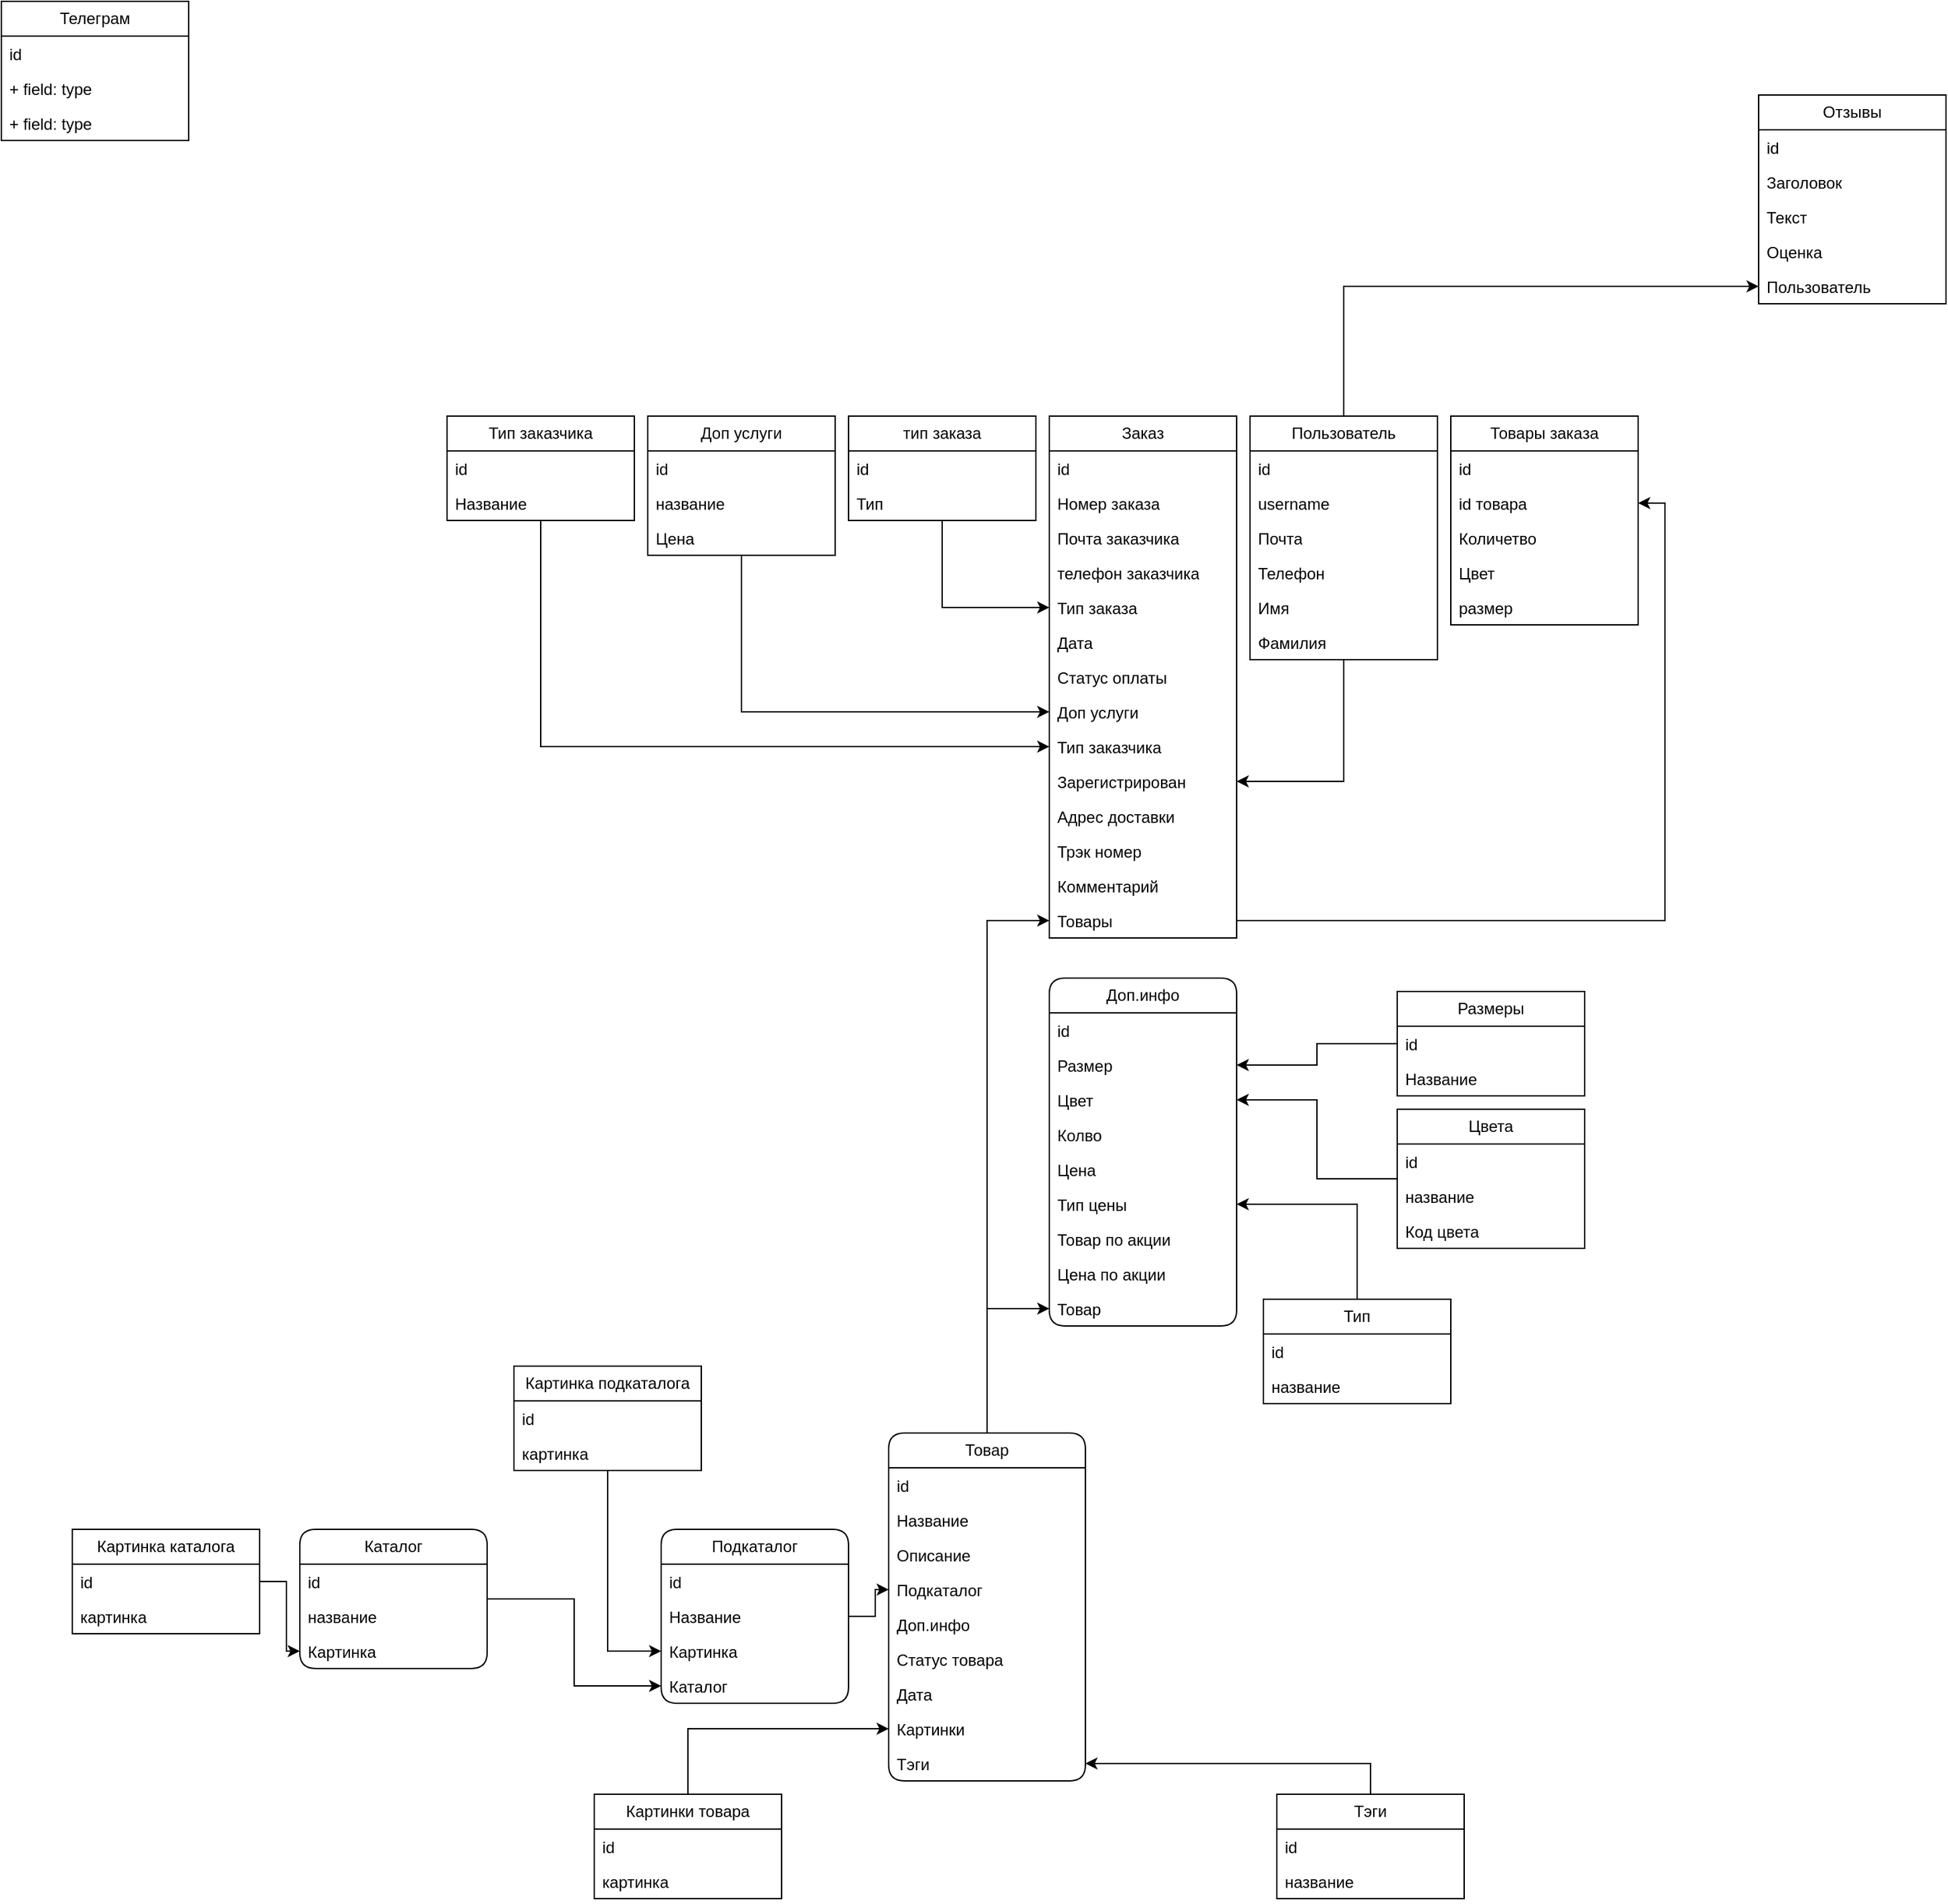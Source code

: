 <mxfile version="23.0.2" type="github">
  <diagram name="Page-1" id="efa7a0a1-bf9b-a30e-e6df-94a7791c09e9">
    <mxGraphModel dx="2011" dy="1826" grid="1" gridSize="10" guides="1" tooltips="1" connect="1" arrows="1" fold="1" page="1" pageScale="1" pageWidth="826" pageHeight="1169" background="none" math="0" shadow="0">
      <root>
        <mxCell id="0" />
        <mxCell id="1" parent="0" />
        <mxCell id="15arve6k-1IuI3tR8tkA-283" style="edgeStyle=orthogonalEdgeStyle;rounded=0;orthogonalLoop=1;jettySize=auto;html=1;entryX=0;entryY=0.5;entryDx=0;entryDy=0;" edge="1" parent="1" source="15arve6k-1IuI3tR8tkA-114" target="15arve6k-1IuI3tR8tkA-282">
          <mxGeometry relative="1" as="geometry" />
        </mxCell>
        <mxCell id="15arve6k-1IuI3tR8tkA-284" style="edgeStyle=orthogonalEdgeStyle;rounded=0;orthogonalLoop=1;jettySize=auto;html=1;entryX=0;entryY=0.5;entryDx=0;entryDy=0;" edge="1" parent="1" source="15arve6k-1IuI3tR8tkA-114" target="15arve6k-1IuI3tR8tkA-217">
          <mxGeometry relative="1" as="geometry" />
        </mxCell>
        <mxCell id="15arve6k-1IuI3tR8tkA-114" value="Товар" style="swimlane;fontStyle=0;childLayout=stackLayout;horizontal=1;startSize=26;fillColor=none;horizontalStack=0;resizeParent=1;resizeParentMax=0;resizeLast=0;collapsible=1;marginBottom=0;whiteSpace=wrap;html=1;rounded=1;" vertex="1" parent="1">
          <mxGeometry x="250" width="147" height="260" as="geometry">
            <mxRectangle x="343" y="20" width="70" height="30" as="alternateBounds" />
          </mxGeometry>
        </mxCell>
        <mxCell id="15arve6k-1IuI3tR8tkA-115" value="id&lt;br&gt;" style="text;strokeColor=none;fillColor=none;align=left;verticalAlign=top;spacingLeft=4;spacingRight=4;overflow=hidden;rotatable=0;points=[[0,0.5],[1,0.5]];portConstraint=eastwest;whiteSpace=wrap;html=1;" vertex="1" parent="15arve6k-1IuI3tR8tkA-114">
          <mxGeometry y="26" width="147" height="26" as="geometry" />
        </mxCell>
        <mxCell id="15arve6k-1IuI3tR8tkA-116" value="Название&lt;br&gt;" style="text;strokeColor=none;fillColor=none;align=left;verticalAlign=top;spacingLeft=4;spacingRight=4;overflow=hidden;rotatable=0;points=[[0,0.5],[1,0.5]];portConstraint=eastwest;whiteSpace=wrap;html=1;" vertex="1" parent="15arve6k-1IuI3tR8tkA-114">
          <mxGeometry y="52" width="147" height="26" as="geometry" />
        </mxCell>
        <mxCell id="15arve6k-1IuI3tR8tkA-117" value="Описание" style="text;strokeColor=none;fillColor=none;align=left;verticalAlign=top;spacingLeft=4;spacingRight=4;overflow=hidden;rotatable=0;points=[[0,0.5],[1,0.5]];portConstraint=eastwest;whiteSpace=wrap;html=1;" vertex="1" parent="15arve6k-1IuI3tR8tkA-114">
          <mxGeometry y="78" width="147" height="26" as="geometry" />
        </mxCell>
        <mxCell id="15arve6k-1IuI3tR8tkA-123" value="Подкаталог" style="text;strokeColor=none;fillColor=none;align=left;verticalAlign=top;spacingLeft=4;spacingRight=4;overflow=hidden;rotatable=0;points=[[0,0.5],[1,0.5]];portConstraint=eastwest;whiteSpace=wrap;html=1;" vertex="1" parent="15arve6k-1IuI3tR8tkA-114">
          <mxGeometry y="104" width="147" height="26" as="geometry" />
        </mxCell>
        <mxCell id="15arve6k-1IuI3tR8tkA-124" value="Доп.инфо" style="text;strokeColor=none;fillColor=none;align=left;verticalAlign=top;spacingLeft=4;spacingRight=4;overflow=hidden;rotatable=0;points=[[0,0.5],[1,0.5]];portConstraint=eastwest;whiteSpace=wrap;html=1;" vertex="1" parent="15arve6k-1IuI3tR8tkA-114">
          <mxGeometry y="130" width="147" height="26" as="geometry" />
        </mxCell>
        <mxCell id="15arve6k-1IuI3tR8tkA-146" value="Статус товара" style="text;strokeColor=none;fillColor=none;align=left;verticalAlign=top;spacingLeft=4;spacingRight=4;overflow=hidden;rotatable=0;points=[[0,0.5],[1,0.5]];portConstraint=eastwest;whiteSpace=wrap;html=1;" vertex="1" parent="15arve6k-1IuI3tR8tkA-114">
          <mxGeometry y="156" width="147" height="26" as="geometry" />
        </mxCell>
        <mxCell id="15arve6k-1IuI3tR8tkA-198" value="Дата" style="text;strokeColor=none;fillColor=none;align=left;verticalAlign=top;spacingLeft=4;spacingRight=4;overflow=hidden;rotatable=0;points=[[0,0.5],[1,0.5]];portConstraint=eastwest;whiteSpace=wrap;html=1;" vertex="1" parent="15arve6k-1IuI3tR8tkA-114">
          <mxGeometry y="182" width="147" height="26" as="geometry" />
        </mxCell>
        <mxCell id="15arve6k-1IuI3tR8tkA-234" value="Картинки" style="text;strokeColor=none;fillColor=none;align=left;verticalAlign=top;spacingLeft=4;spacingRight=4;overflow=hidden;rotatable=0;points=[[0,0.5],[1,0.5]];portConstraint=eastwest;whiteSpace=wrap;html=1;" vertex="1" parent="15arve6k-1IuI3tR8tkA-114">
          <mxGeometry y="208" width="147" height="26" as="geometry" />
        </mxCell>
        <mxCell id="15arve6k-1IuI3tR8tkA-269" value="Тэги" style="text;strokeColor=none;fillColor=none;align=left;verticalAlign=top;spacingLeft=4;spacingRight=4;overflow=hidden;rotatable=0;points=[[0,0.5],[1,0.5]];portConstraint=eastwest;whiteSpace=wrap;html=1;" vertex="1" parent="15arve6k-1IuI3tR8tkA-114">
          <mxGeometry y="234" width="147" height="26" as="geometry" />
        </mxCell>
        <mxCell id="15arve6k-1IuI3tR8tkA-136" style="edgeStyle=orthogonalEdgeStyle;rounded=0;orthogonalLoop=1;jettySize=auto;html=1;entryX=0;entryY=0.5;entryDx=0;entryDy=0;" edge="1" parent="1" source="15arve6k-1IuI3tR8tkA-125" target="15arve6k-1IuI3tR8tkA-123">
          <mxGeometry relative="1" as="geometry" />
        </mxCell>
        <mxCell id="15arve6k-1IuI3tR8tkA-125" value="Подкаталог" style="swimlane;fontStyle=0;childLayout=stackLayout;horizontal=1;startSize=26;fillColor=none;horizontalStack=0;resizeParent=1;resizeParentMax=0;resizeLast=0;collapsible=1;marginBottom=0;whiteSpace=wrap;html=1;rounded=1;" vertex="1" parent="1">
          <mxGeometry x="80" y="72" width="140" height="130" as="geometry" />
        </mxCell>
        <mxCell id="15arve6k-1IuI3tR8tkA-126" value="id" style="text;strokeColor=none;fillColor=none;align=left;verticalAlign=top;spacingLeft=4;spacingRight=4;overflow=hidden;rotatable=0;points=[[0,0.5],[1,0.5]];portConstraint=eastwest;whiteSpace=wrap;html=1;" vertex="1" parent="15arve6k-1IuI3tR8tkA-125">
          <mxGeometry y="26" width="140" height="26" as="geometry" />
        </mxCell>
        <mxCell id="15arve6k-1IuI3tR8tkA-127" value="Название" style="text;strokeColor=none;fillColor=none;align=left;verticalAlign=top;spacingLeft=4;spacingRight=4;overflow=hidden;rotatable=0;points=[[0,0.5],[1,0.5]];portConstraint=eastwest;whiteSpace=wrap;html=1;" vertex="1" parent="15arve6k-1IuI3tR8tkA-125">
          <mxGeometry y="52" width="140" height="26" as="geometry" />
        </mxCell>
        <mxCell id="15arve6k-1IuI3tR8tkA-133" value="Картинка" style="text;strokeColor=none;fillColor=none;align=left;verticalAlign=top;spacingLeft=4;spacingRight=4;overflow=hidden;rotatable=0;points=[[0,0.5],[1,0.5]];portConstraint=eastwest;whiteSpace=wrap;html=1;" vertex="1" parent="15arve6k-1IuI3tR8tkA-125">
          <mxGeometry y="78" width="140" height="26" as="geometry" />
        </mxCell>
        <mxCell id="15arve6k-1IuI3tR8tkA-134" value="Каталог" style="text;strokeColor=none;fillColor=none;align=left;verticalAlign=top;spacingLeft=4;spacingRight=4;overflow=hidden;rotatable=0;points=[[0,0.5],[1,0.5]];portConstraint=eastwest;whiteSpace=wrap;html=1;" vertex="1" parent="15arve6k-1IuI3tR8tkA-125">
          <mxGeometry y="104" width="140" height="26" as="geometry" />
        </mxCell>
        <mxCell id="15arve6k-1IuI3tR8tkA-135" style="edgeStyle=orthogonalEdgeStyle;rounded=0;orthogonalLoop=1;jettySize=auto;html=1;entryX=0;entryY=0.5;entryDx=0;entryDy=0;" edge="1" parent="1" source="15arve6k-1IuI3tR8tkA-129" target="15arve6k-1IuI3tR8tkA-134">
          <mxGeometry relative="1" as="geometry" />
        </mxCell>
        <mxCell id="15arve6k-1IuI3tR8tkA-129" value="Каталог" style="swimlane;fontStyle=0;childLayout=stackLayout;horizontal=1;startSize=26;fillColor=none;horizontalStack=0;resizeParent=1;resizeParentMax=0;resizeLast=0;collapsible=1;marginBottom=0;whiteSpace=wrap;html=1;rounded=1;" vertex="1" parent="1">
          <mxGeometry x="-190" y="72" width="140" height="104" as="geometry" />
        </mxCell>
        <mxCell id="15arve6k-1IuI3tR8tkA-130" value="id" style="text;strokeColor=none;fillColor=none;align=left;verticalAlign=top;spacingLeft=4;spacingRight=4;overflow=hidden;rotatable=0;points=[[0,0.5],[1,0.5]];portConstraint=eastwest;whiteSpace=wrap;html=1;" vertex="1" parent="15arve6k-1IuI3tR8tkA-129">
          <mxGeometry y="26" width="140" height="26" as="geometry" />
        </mxCell>
        <mxCell id="15arve6k-1IuI3tR8tkA-131" value="название" style="text;strokeColor=none;fillColor=none;align=left;verticalAlign=top;spacingLeft=4;spacingRight=4;overflow=hidden;rotatable=0;points=[[0,0.5],[1,0.5]];portConstraint=eastwest;whiteSpace=wrap;html=1;" vertex="1" parent="15arve6k-1IuI3tR8tkA-129">
          <mxGeometry y="52" width="140" height="26" as="geometry" />
        </mxCell>
        <mxCell id="15arve6k-1IuI3tR8tkA-132" value="Картинка" style="text;strokeColor=none;fillColor=none;align=left;verticalAlign=top;spacingLeft=4;spacingRight=4;overflow=hidden;rotatable=0;points=[[0,0.5],[1,0.5]];portConstraint=eastwest;whiteSpace=wrap;html=1;" vertex="1" parent="15arve6k-1IuI3tR8tkA-129">
          <mxGeometry y="78" width="140" height="26" as="geometry" />
        </mxCell>
        <mxCell id="15arve6k-1IuI3tR8tkA-137" value="Доп.инфо" style="swimlane;fontStyle=0;childLayout=stackLayout;horizontal=1;startSize=26;fillColor=none;horizontalStack=0;resizeParent=1;resizeParentMax=0;resizeLast=0;collapsible=1;marginBottom=0;whiteSpace=wrap;html=1;rounded=1;" vertex="1" parent="1">
          <mxGeometry x="370" y="-340" width="140" height="260" as="geometry" />
        </mxCell>
        <mxCell id="15arve6k-1IuI3tR8tkA-149" value="id" style="text;strokeColor=none;fillColor=none;align=left;verticalAlign=top;spacingLeft=4;spacingRight=4;overflow=hidden;rotatable=0;points=[[0,0.5],[1,0.5]];portConstraint=eastwest;whiteSpace=wrap;html=1;" vertex="1" parent="15arve6k-1IuI3tR8tkA-137">
          <mxGeometry y="26" width="140" height="26" as="geometry" />
        </mxCell>
        <mxCell id="15arve6k-1IuI3tR8tkA-138" value="Размер" style="text;strokeColor=none;fillColor=none;align=left;verticalAlign=top;spacingLeft=4;spacingRight=4;overflow=hidden;rotatable=0;points=[[0,0.5],[1,0.5]];portConstraint=eastwest;whiteSpace=wrap;html=1;" vertex="1" parent="15arve6k-1IuI3tR8tkA-137">
          <mxGeometry y="52" width="140" height="26" as="geometry" />
        </mxCell>
        <mxCell id="15arve6k-1IuI3tR8tkA-139" value="Цвет" style="text;strokeColor=none;fillColor=none;align=left;verticalAlign=top;spacingLeft=4;spacingRight=4;overflow=hidden;rotatable=0;points=[[0,0.5],[1,0.5]];portConstraint=eastwest;whiteSpace=wrap;html=1;" vertex="1" parent="15arve6k-1IuI3tR8tkA-137">
          <mxGeometry y="78" width="140" height="26" as="geometry" />
        </mxCell>
        <mxCell id="15arve6k-1IuI3tR8tkA-140" value="Колво" style="text;strokeColor=none;fillColor=none;align=left;verticalAlign=top;spacingLeft=4;spacingRight=4;overflow=hidden;rotatable=0;points=[[0,0.5],[1,0.5]];portConstraint=eastwest;whiteSpace=wrap;html=1;" vertex="1" parent="15arve6k-1IuI3tR8tkA-137">
          <mxGeometry y="104" width="140" height="26" as="geometry" />
        </mxCell>
        <mxCell id="15arve6k-1IuI3tR8tkA-141" value="Цена" style="text;strokeColor=none;fillColor=none;align=left;verticalAlign=top;spacingLeft=4;spacingRight=4;overflow=hidden;rotatable=0;points=[[0,0.5],[1,0.5]];portConstraint=eastwest;whiteSpace=wrap;html=1;" vertex="1" parent="15arve6k-1IuI3tR8tkA-137">
          <mxGeometry y="130" width="140" height="26" as="geometry" />
        </mxCell>
        <mxCell id="15arve6k-1IuI3tR8tkA-169" value="Тип цены" style="text;strokeColor=none;fillColor=none;align=left;verticalAlign=top;spacingLeft=4;spacingRight=4;overflow=hidden;rotatable=0;points=[[0,0.5],[1,0.5]];portConstraint=eastwest;whiteSpace=wrap;html=1;" vertex="1" parent="15arve6k-1IuI3tR8tkA-137">
          <mxGeometry y="156" width="140" height="26" as="geometry" />
        </mxCell>
        <mxCell id="15arve6k-1IuI3tR8tkA-142" value="Товар по акции" style="text;strokeColor=none;fillColor=none;align=left;verticalAlign=top;spacingLeft=4;spacingRight=4;overflow=hidden;rotatable=0;points=[[0,0.5],[1,0.5]];portConstraint=eastwest;whiteSpace=wrap;html=1;" vertex="1" parent="15arve6k-1IuI3tR8tkA-137">
          <mxGeometry y="182" width="140" height="26" as="geometry" />
        </mxCell>
        <mxCell id="15arve6k-1IuI3tR8tkA-147" value="Цена по акции" style="text;strokeColor=none;fillColor=none;align=left;verticalAlign=top;spacingLeft=4;spacingRight=4;overflow=hidden;rotatable=0;points=[[0,0.5],[1,0.5]];portConstraint=eastwest;whiteSpace=wrap;html=1;" vertex="1" parent="15arve6k-1IuI3tR8tkA-137">
          <mxGeometry y="208" width="140" height="26" as="geometry" />
        </mxCell>
        <mxCell id="15arve6k-1IuI3tR8tkA-282" value="Товар" style="text;strokeColor=none;fillColor=none;align=left;verticalAlign=top;spacingLeft=4;spacingRight=4;overflow=hidden;rotatable=0;points=[[0,0.5],[1,0.5]];portConstraint=eastwest;whiteSpace=wrap;html=1;" vertex="1" parent="15arve6k-1IuI3tR8tkA-137">
          <mxGeometry y="234" width="140" height="26" as="geometry" />
        </mxCell>
        <mxCell id="15arve6k-1IuI3tR8tkA-150" value="Заказ" style="swimlane;fontStyle=0;childLayout=stackLayout;horizontal=1;startSize=26;fillColor=none;horizontalStack=0;resizeParent=1;resizeParentMax=0;resizeLast=0;collapsible=1;marginBottom=0;whiteSpace=wrap;html=1;" vertex="1" parent="1">
          <mxGeometry x="370" y="-760" width="140" height="390" as="geometry" />
        </mxCell>
        <mxCell id="15arve6k-1IuI3tR8tkA-152" value="id" style="text;strokeColor=none;fillColor=none;align=left;verticalAlign=top;spacingLeft=4;spacingRight=4;overflow=hidden;rotatable=0;points=[[0,0.5],[1,0.5]];portConstraint=eastwest;whiteSpace=wrap;html=1;" vertex="1" parent="15arve6k-1IuI3tR8tkA-150">
          <mxGeometry y="26" width="140" height="26" as="geometry" />
        </mxCell>
        <mxCell id="15arve6k-1IuI3tR8tkA-153" value="Номер заказа" style="text;strokeColor=none;fillColor=none;align=left;verticalAlign=top;spacingLeft=4;spacingRight=4;overflow=hidden;rotatable=0;points=[[0,0.5],[1,0.5]];portConstraint=eastwest;whiteSpace=wrap;html=1;" vertex="1" parent="15arve6k-1IuI3tR8tkA-150">
          <mxGeometry y="52" width="140" height="26" as="geometry" />
        </mxCell>
        <mxCell id="15arve6k-1IuI3tR8tkA-185" value="Почта заказчика" style="text;strokeColor=none;fillColor=none;align=left;verticalAlign=top;spacingLeft=4;spacingRight=4;overflow=hidden;rotatable=0;points=[[0,0.5],[1,0.5]];portConstraint=eastwest;whiteSpace=wrap;html=1;" vertex="1" parent="15arve6k-1IuI3tR8tkA-150">
          <mxGeometry y="78" width="140" height="26" as="geometry" />
        </mxCell>
        <mxCell id="15arve6k-1IuI3tR8tkA-186" value="телефон заказчика" style="text;strokeColor=none;fillColor=none;align=left;verticalAlign=top;spacingLeft=4;spacingRight=4;overflow=hidden;rotatable=0;points=[[0,0.5],[1,0.5]];portConstraint=eastwest;whiteSpace=wrap;html=1;" vertex="1" parent="15arve6k-1IuI3tR8tkA-150">
          <mxGeometry y="104" width="140" height="26" as="geometry" />
        </mxCell>
        <mxCell id="15arve6k-1IuI3tR8tkA-187" value="Тип заказа" style="text;strokeColor=none;fillColor=none;align=left;verticalAlign=top;spacingLeft=4;spacingRight=4;overflow=hidden;rotatable=0;points=[[0,0.5],[1,0.5]];portConstraint=eastwest;whiteSpace=wrap;html=1;" vertex="1" parent="15arve6k-1IuI3tR8tkA-150">
          <mxGeometry y="130" width="140" height="26" as="geometry" />
        </mxCell>
        <mxCell id="15arve6k-1IuI3tR8tkA-188" value="Дата" style="text;strokeColor=none;fillColor=none;align=left;verticalAlign=top;spacingLeft=4;spacingRight=4;overflow=hidden;rotatable=0;points=[[0,0.5],[1,0.5]];portConstraint=eastwest;whiteSpace=wrap;html=1;" vertex="1" parent="15arve6k-1IuI3tR8tkA-150">
          <mxGeometry y="156" width="140" height="26" as="geometry" />
        </mxCell>
        <mxCell id="15arve6k-1IuI3tR8tkA-189" value="Статус оплаты" style="text;strokeColor=none;fillColor=none;align=left;verticalAlign=top;spacingLeft=4;spacingRight=4;overflow=hidden;rotatable=0;points=[[0,0.5],[1,0.5]];portConstraint=eastwest;whiteSpace=wrap;html=1;" vertex="1" parent="15arve6k-1IuI3tR8tkA-150">
          <mxGeometry y="182" width="140" height="26" as="geometry" />
        </mxCell>
        <mxCell id="15arve6k-1IuI3tR8tkA-190" value="Доп услуги" style="text;strokeColor=none;fillColor=none;align=left;verticalAlign=top;spacingLeft=4;spacingRight=4;overflow=hidden;rotatable=0;points=[[0,0.5],[1,0.5]];portConstraint=eastwest;whiteSpace=wrap;html=1;" vertex="1" parent="15arve6k-1IuI3tR8tkA-150">
          <mxGeometry y="208" width="140" height="26" as="geometry" />
        </mxCell>
        <mxCell id="15arve6k-1IuI3tR8tkA-191" value="Тип заказчика" style="text;strokeColor=none;fillColor=none;align=left;verticalAlign=top;spacingLeft=4;spacingRight=4;overflow=hidden;rotatable=0;points=[[0,0.5],[1,0.5]];portConstraint=eastwest;whiteSpace=wrap;html=1;" vertex="1" parent="15arve6k-1IuI3tR8tkA-150">
          <mxGeometry y="234" width="140" height="26" as="geometry" />
        </mxCell>
        <mxCell id="15arve6k-1IuI3tR8tkA-210" value="Зарегистрирован" style="text;strokeColor=none;fillColor=none;align=left;verticalAlign=top;spacingLeft=4;spacingRight=4;overflow=hidden;rotatable=0;points=[[0,0.5],[1,0.5]];portConstraint=eastwest;whiteSpace=wrap;html=1;" vertex="1" parent="15arve6k-1IuI3tR8tkA-150">
          <mxGeometry y="260" width="140" height="26" as="geometry" />
        </mxCell>
        <mxCell id="15arve6k-1IuI3tR8tkA-211" value="Адрес доставки" style="text;strokeColor=none;fillColor=none;align=left;verticalAlign=top;spacingLeft=4;spacingRight=4;overflow=hidden;rotatable=0;points=[[0,0.5],[1,0.5]];portConstraint=eastwest;whiteSpace=wrap;html=1;" vertex="1" parent="15arve6k-1IuI3tR8tkA-150">
          <mxGeometry y="286" width="140" height="26" as="geometry" />
        </mxCell>
        <mxCell id="15arve6k-1IuI3tR8tkA-213" value="Трэк номер" style="text;strokeColor=none;fillColor=none;align=left;verticalAlign=top;spacingLeft=4;spacingRight=4;overflow=hidden;rotatable=0;points=[[0,0.5],[1,0.5]];portConstraint=eastwest;whiteSpace=wrap;html=1;" vertex="1" parent="15arve6k-1IuI3tR8tkA-150">
          <mxGeometry y="312" width="140" height="26" as="geometry" />
        </mxCell>
        <mxCell id="15arve6k-1IuI3tR8tkA-212" value="Комментарий " style="text;strokeColor=none;fillColor=none;align=left;verticalAlign=top;spacingLeft=4;spacingRight=4;overflow=hidden;rotatable=0;points=[[0,0.5],[1,0.5]];portConstraint=eastwest;whiteSpace=wrap;html=1;" vertex="1" parent="15arve6k-1IuI3tR8tkA-150">
          <mxGeometry y="338" width="140" height="26" as="geometry" />
        </mxCell>
        <mxCell id="15arve6k-1IuI3tR8tkA-217" value="Товары" style="text;strokeColor=none;fillColor=none;align=left;verticalAlign=top;spacingLeft=4;spacingRight=4;overflow=hidden;rotatable=0;points=[[0,0.5],[1,0.5]];portConstraint=eastwest;whiteSpace=wrap;html=1;" vertex="1" parent="15arve6k-1IuI3tR8tkA-150">
          <mxGeometry y="364" width="140" height="26" as="geometry" />
        </mxCell>
        <mxCell id="15arve6k-1IuI3tR8tkA-167" style="edgeStyle=orthogonalEdgeStyle;rounded=0;orthogonalLoop=1;jettySize=auto;html=1;entryX=1;entryY=0.5;entryDx=0;entryDy=0;" edge="1" parent="1" source="15arve6k-1IuI3tR8tkA-158" target="15arve6k-1IuI3tR8tkA-139">
          <mxGeometry relative="1" as="geometry" />
        </mxCell>
        <mxCell id="15arve6k-1IuI3tR8tkA-158" value="Цвета" style="swimlane;fontStyle=0;childLayout=stackLayout;horizontal=1;startSize=26;fillColor=none;horizontalStack=0;resizeParent=1;resizeParentMax=0;resizeLast=0;collapsible=1;marginBottom=0;whiteSpace=wrap;html=1;" vertex="1" parent="1">
          <mxGeometry x="630" y="-242" width="140" height="104" as="geometry" />
        </mxCell>
        <mxCell id="15arve6k-1IuI3tR8tkA-159" value="id" style="text;strokeColor=none;fillColor=none;align=left;verticalAlign=top;spacingLeft=4;spacingRight=4;overflow=hidden;rotatable=0;points=[[0,0.5],[1,0.5]];portConstraint=eastwest;whiteSpace=wrap;html=1;" vertex="1" parent="15arve6k-1IuI3tR8tkA-158">
          <mxGeometry y="26" width="140" height="26" as="geometry" />
        </mxCell>
        <mxCell id="15arve6k-1IuI3tR8tkA-160" value="название" style="text;strokeColor=none;fillColor=none;align=left;verticalAlign=top;spacingLeft=4;spacingRight=4;overflow=hidden;rotatable=0;points=[[0,0.5],[1,0.5]];portConstraint=eastwest;whiteSpace=wrap;html=1;" vertex="1" parent="15arve6k-1IuI3tR8tkA-158">
          <mxGeometry y="52" width="140" height="26" as="geometry" />
        </mxCell>
        <mxCell id="15arve6k-1IuI3tR8tkA-161" value="Код цвета" style="text;strokeColor=none;fillColor=none;align=left;verticalAlign=top;spacingLeft=4;spacingRight=4;overflow=hidden;rotatable=0;points=[[0,0.5],[1,0.5]];portConstraint=eastwest;whiteSpace=wrap;html=1;" vertex="1" parent="15arve6k-1IuI3tR8tkA-158">
          <mxGeometry y="78" width="140" height="26" as="geometry" />
        </mxCell>
        <mxCell id="15arve6k-1IuI3tR8tkA-166" style="edgeStyle=orthogonalEdgeStyle;rounded=0;orthogonalLoop=1;jettySize=auto;html=1;entryX=1;entryY=0.5;entryDx=0;entryDy=0;" edge="1" parent="1" source="15arve6k-1IuI3tR8tkA-162" target="15arve6k-1IuI3tR8tkA-138">
          <mxGeometry relative="1" as="geometry" />
        </mxCell>
        <mxCell id="15arve6k-1IuI3tR8tkA-162" value="Размеры" style="swimlane;fontStyle=0;childLayout=stackLayout;horizontal=1;startSize=26;fillColor=none;horizontalStack=0;resizeParent=1;resizeParentMax=0;resizeLast=0;collapsible=1;marginBottom=0;whiteSpace=wrap;html=1;" vertex="1" parent="1">
          <mxGeometry x="630" y="-330" width="140" height="78" as="geometry" />
        </mxCell>
        <mxCell id="15arve6k-1IuI3tR8tkA-163" value="id" style="text;strokeColor=none;fillColor=none;align=left;verticalAlign=top;spacingLeft=4;spacingRight=4;overflow=hidden;rotatable=0;points=[[0,0.5],[1,0.5]];portConstraint=eastwest;whiteSpace=wrap;html=1;" vertex="1" parent="15arve6k-1IuI3tR8tkA-162">
          <mxGeometry y="26" width="140" height="26" as="geometry" />
        </mxCell>
        <mxCell id="15arve6k-1IuI3tR8tkA-164" value="Название" style="text;strokeColor=none;fillColor=none;align=left;verticalAlign=top;spacingLeft=4;spacingRight=4;overflow=hidden;rotatable=0;points=[[0,0.5],[1,0.5]];portConstraint=eastwest;whiteSpace=wrap;html=1;" vertex="1" parent="15arve6k-1IuI3tR8tkA-162">
          <mxGeometry y="52" width="140" height="26" as="geometry" />
        </mxCell>
        <mxCell id="15arve6k-1IuI3tR8tkA-281" style="edgeStyle=orthogonalEdgeStyle;rounded=0;orthogonalLoop=1;jettySize=auto;html=1;entryX=1;entryY=0.5;entryDx=0;entryDy=0;" edge="1" parent="1" source="15arve6k-1IuI3tR8tkA-170" target="15arve6k-1IuI3tR8tkA-169">
          <mxGeometry relative="1" as="geometry" />
        </mxCell>
        <mxCell id="15arve6k-1IuI3tR8tkA-170" value="Тип" style="swimlane;fontStyle=0;childLayout=stackLayout;horizontal=1;startSize=26;fillColor=none;horizontalStack=0;resizeParent=1;resizeParentMax=0;resizeLast=0;collapsible=1;marginBottom=0;whiteSpace=wrap;html=1;" vertex="1" parent="1">
          <mxGeometry x="530" y="-100" width="140" height="78" as="geometry" />
        </mxCell>
        <mxCell id="15arve6k-1IuI3tR8tkA-171" value="id" style="text;strokeColor=none;fillColor=none;align=left;verticalAlign=top;spacingLeft=4;spacingRight=4;overflow=hidden;rotatable=0;points=[[0,0.5],[1,0.5]];portConstraint=eastwest;whiteSpace=wrap;html=1;" vertex="1" parent="15arve6k-1IuI3tR8tkA-170">
          <mxGeometry y="26" width="140" height="26" as="geometry" />
        </mxCell>
        <mxCell id="15arve6k-1IuI3tR8tkA-172" value="название" style="text;strokeColor=none;fillColor=none;align=left;verticalAlign=top;spacingLeft=4;spacingRight=4;overflow=hidden;rotatable=0;points=[[0,0.5],[1,0.5]];portConstraint=eastwest;whiteSpace=wrap;html=1;" vertex="1" parent="15arve6k-1IuI3tR8tkA-170">
          <mxGeometry y="52" width="140" height="26" as="geometry" />
        </mxCell>
        <mxCell id="15arve6k-1IuI3tR8tkA-215" style="edgeStyle=orthogonalEdgeStyle;rounded=0;orthogonalLoop=1;jettySize=auto;html=1;entryX=1;entryY=0.5;entryDx=0;entryDy=0;" edge="1" parent="1" source="15arve6k-1IuI3tR8tkA-175" target="15arve6k-1IuI3tR8tkA-210">
          <mxGeometry relative="1" as="geometry" />
        </mxCell>
        <mxCell id="15arve6k-1IuI3tR8tkA-264" style="edgeStyle=orthogonalEdgeStyle;rounded=0;orthogonalLoop=1;jettySize=auto;html=1;entryX=0;entryY=0.5;entryDx=0;entryDy=0;" edge="1" parent="1" source="15arve6k-1IuI3tR8tkA-175" target="15arve6k-1IuI3tR8tkA-255">
          <mxGeometry relative="1" as="geometry" />
        </mxCell>
        <mxCell id="15arve6k-1IuI3tR8tkA-175" value="Пользователь" style="swimlane;fontStyle=0;childLayout=stackLayout;horizontal=1;startSize=26;fillColor=none;horizontalStack=0;resizeParent=1;resizeParentMax=0;resizeLast=0;collapsible=1;marginBottom=0;whiteSpace=wrap;html=1;" vertex="1" parent="1">
          <mxGeometry x="520" y="-760" width="140" height="182" as="geometry" />
        </mxCell>
        <mxCell id="15arve6k-1IuI3tR8tkA-176" value="id" style="text;strokeColor=none;fillColor=none;align=left;verticalAlign=top;spacingLeft=4;spacingRight=4;overflow=hidden;rotatable=0;points=[[0,0.5],[1,0.5]];portConstraint=eastwest;whiteSpace=wrap;html=1;" vertex="1" parent="15arve6k-1IuI3tR8tkA-175">
          <mxGeometry y="26" width="140" height="26" as="geometry" />
        </mxCell>
        <mxCell id="15arve6k-1IuI3tR8tkA-177" value="username" style="text;strokeColor=none;fillColor=none;align=left;verticalAlign=top;spacingLeft=4;spacingRight=4;overflow=hidden;rotatable=0;points=[[0,0.5],[1,0.5]];portConstraint=eastwest;whiteSpace=wrap;html=1;" vertex="1" parent="15arve6k-1IuI3tR8tkA-175">
          <mxGeometry y="52" width="140" height="26" as="geometry" />
        </mxCell>
        <mxCell id="15arve6k-1IuI3tR8tkA-178" value="Почта" style="text;strokeColor=none;fillColor=none;align=left;verticalAlign=top;spacingLeft=4;spacingRight=4;overflow=hidden;rotatable=0;points=[[0,0.5],[1,0.5]];portConstraint=eastwest;whiteSpace=wrap;html=1;" vertex="1" parent="15arve6k-1IuI3tR8tkA-175">
          <mxGeometry y="78" width="140" height="26" as="geometry" />
        </mxCell>
        <mxCell id="15arve6k-1IuI3tR8tkA-179" value="Телефон" style="text;strokeColor=none;fillColor=none;align=left;verticalAlign=top;spacingLeft=4;spacingRight=4;overflow=hidden;rotatable=0;points=[[0,0.5],[1,0.5]];portConstraint=eastwest;whiteSpace=wrap;html=1;" vertex="1" parent="15arve6k-1IuI3tR8tkA-175">
          <mxGeometry y="104" width="140" height="26" as="geometry" />
        </mxCell>
        <mxCell id="15arve6k-1IuI3tR8tkA-180" value="Имя" style="text;strokeColor=none;fillColor=none;align=left;verticalAlign=top;spacingLeft=4;spacingRight=4;overflow=hidden;rotatable=0;points=[[0,0.5],[1,0.5]];portConstraint=eastwest;whiteSpace=wrap;html=1;" vertex="1" parent="15arve6k-1IuI3tR8tkA-175">
          <mxGeometry y="130" width="140" height="26" as="geometry" />
        </mxCell>
        <mxCell id="15arve6k-1IuI3tR8tkA-181" value="Фамилия" style="text;strokeColor=none;fillColor=none;align=left;verticalAlign=top;spacingLeft=4;spacingRight=4;overflow=hidden;rotatable=0;points=[[0,0.5],[1,0.5]];portConstraint=eastwest;whiteSpace=wrap;html=1;" vertex="1" parent="15arve6k-1IuI3tR8tkA-175">
          <mxGeometry y="156" width="140" height="26" as="geometry" />
        </mxCell>
        <mxCell id="15arve6k-1IuI3tR8tkA-197" style="edgeStyle=orthogonalEdgeStyle;rounded=0;orthogonalLoop=1;jettySize=auto;html=1;entryX=0;entryY=0.5;entryDx=0;entryDy=0;" edge="1" parent="1" source="15arve6k-1IuI3tR8tkA-192" target="15arve6k-1IuI3tR8tkA-187">
          <mxGeometry relative="1" as="geometry" />
        </mxCell>
        <mxCell id="15arve6k-1IuI3tR8tkA-192" value="тип заказа" style="swimlane;fontStyle=0;childLayout=stackLayout;horizontal=1;startSize=26;fillColor=none;horizontalStack=0;resizeParent=1;resizeParentMax=0;resizeLast=0;collapsible=1;marginBottom=0;whiteSpace=wrap;html=1;" vertex="1" parent="1">
          <mxGeometry x="220" y="-760" width="140" height="78" as="geometry" />
        </mxCell>
        <mxCell id="15arve6k-1IuI3tR8tkA-193" value="id" style="text;strokeColor=none;fillColor=none;align=left;verticalAlign=top;spacingLeft=4;spacingRight=4;overflow=hidden;rotatable=0;points=[[0,0.5],[1,0.5]];portConstraint=eastwest;whiteSpace=wrap;html=1;" vertex="1" parent="15arve6k-1IuI3tR8tkA-192">
          <mxGeometry y="26" width="140" height="26" as="geometry" />
        </mxCell>
        <mxCell id="15arve6k-1IuI3tR8tkA-194" value="Тип" style="text;strokeColor=none;fillColor=none;align=left;verticalAlign=top;spacingLeft=4;spacingRight=4;overflow=hidden;rotatable=0;points=[[0,0.5],[1,0.5]];portConstraint=eastwest;whiteSpace=wrap;html=1;" vertex="1" parent="15arve6k-1IuI3tR8tkA-192">
          <mxGeometry y="52" width="140" height="26" as="geometry" />
        </mxCell>
        <mxCell id="15arve6k-1IuI3tR8tkA-204" style="edgeStyle=orthogonalEdgeStyle;rounded=0;orthogonalLoop=1;jettySize=auto;html=1;entryX=0;entryY=0.5;entryDx=0;entryDy=0;" edge="1" parent="1" source="15arve6k-1IuI3tR8tkA-199" target="15arve6k-1IuI3tR8tkA-190">
          <mxGeometry relative="1" as="geometry" />
        </mxCell>
        <mxCell id="15arve6k-1IuI3tR8tkA-199" value="Доп услуги" style="swimlane;fontStyle=0;childLayout=stackLayout;horizontal=1;startSize=26;fillColor=none;horizontalStack=0;resizeParent=1;resizeParentMax=0;resizeLast=0;collapsible=1;marginBottom=0;whiteSpace=wrap;html=1;" vertex="1" parent="1">
          <mxGeometry x="70" y="-760" width="140" height="104" as="geometry" />
        </mxCell>
        <mxCell id="15arve6k-1IuI3tR8tkA-200" value="id" style="text;strokeColor=none;fillColor=none;align=left;verticalAlign=top;spacingLeft=4;spacingRight=4;overflow=hidden;rotatable=0;points=[[0,0.5],[1,0.5]];portConstraint=eastwest;whiteSpace=wrap;html=1;" vertex="1" parent="15arve6k-1IuI3tR8tkA-199">
          <mxGeometry y="26" width="140" height="26" as="geometry" />
        </mxCell>
        <mxCell id="15arve6k-1IuI3tR8tkA-201" value="название" style="text;strokeColor=none;fillColor=none;align=left;verticalAlign=top;spacingLeft=4;spacingRight=4;overflow=hidden;rotatable=0;points=[[0,0.5],[1,0.5]];portConstraint=eastwest;whiteSpace=wrap;html=1;" vertex="1" parent="15arve6k-1IuI3tR8tkA-199">
          <mxGeometry y="52" width="140" height="26" as="geometry" />
        </mxCell>
        <mxCell id="15arve6k-1IuI3tR8tkA-203" value="Цена" style="text;strokeColor=none;fillColor=none;align=left;verticalAlign=top;spacingLeft=4;spacingRight=4;overflow=hidden;rotatable=0;points=[[0,0.5],[1,0.5]];portConstraint=eastwest;whiteSpace=wrap;html=1;" vertex="1" parent="15arve6k-1IuI3tR8tkA-199">
          <mxGeometry y="78" width="140" height="26" as="geometry" />
        </mxCell>
        <mxCell id="15arve6k-1IuI3tR8tkA-209" style="edgeStyle=orthogonalEdgeStyle;rounded=0;orthogonalLoop=1;jettySize=auto;html=1;entryX=0;entryY=0.5;entryDx=0;entryDy=0;" edge="1" parent="1" source="15arve6k-1IuI3tR8tkA-205" target="15arve6k-1IuI3tR8tkA-191">
          <mxGeometry relative="1" as="geometry" />
        </mxCell>
        <mxCell id="15arve6k-1IuI3tR8tkA-205" value="Тип заказчика" style="swimlane;fontStyle=0;childLayout=stackLayout;horizontal=1;startSize=26;fillColor=none;horizontalStack=0;resizeParent=1;resizeParentMax=0;resizeLast=0;collapsible=1;marginBottom=0;whiteSpace=wrap;html=1;" vertex="1" parent="1">
          <mxGeometry x="-80" y="-760" width="140" height="78" as="geometry" />
        </mxCell>
        <mxCell id="15arve6k-1IuI3tR8tkA-206" value="id" style="text;strokeColor=none;fillColor=none;align=left;verticalAlign=top;spacingLeft=4;spacingRight=4;overflow=hidden;rotatable=0;points=[[0,0.5],[1,0.5]];portConstraint=eastwest;whiteSpace=wrap;html=1;" vertex="1" parent="15arve6k-1IuI3tR8tkA-205">
          <mxGeometry y="26" width="140" height="26" as="geometry" />
        </mxCell>
        <mxCell id="15arve6k-1IuI3tR8tkA-207" value="Название" style="text;strokeColor=none;fillColor=none;align=left;verticalAlign=top;spacingLeft=4;spacingRight=4;overflow=hidden;rotatable=0;points=[[0,0.5],[1,0.5]];portConstraint=eastwest;whiteSpace=wrap;html=1;" vertex="1" parent="15arve6k-1IuI3tR8tkA-205">
          <mxGeometry y="52" width="140" height="26" as="geometry" />
        </mxCell>
        <mxCell id="15arve6k-1IuI3tR8tkA-228" value="Товары заказа" style="swimlane;fontStyle=0;childLayout=stackLayout;horizontal=1;startSize=26;fillColor=none;horizontalStack=0;resizeParent=1;resizeParentMax=0;resizeLast=0;collapsible=1;marginBottom=0;whiteSpace=wrap;html=1;" vertex="1" parent="1">
          <mxGeometry x="670" y="-760" width="140" height="156" as="geometry" />
        </mxCell>
        <mxCell id="15arve6k-1IuI3tR8tkA-229" value="id" style="text;strokeColor=none;fillColor=none;align=left;verticalAlign=top;spacingLeft=4;spacingRight=4;overflow=hidden;rotatable=0;points=[[0,0.5],[1,0.5]];portConstraint=eastwest;whiteSpace=wrap;html=1;" vertex="1" parent="15arve6k-1IuI3tR8tkA-228">
          <mxGeometry y="26" width="140" height="26" as="geometry" />
        </mxCell>
        <mxCell id="15arve6k-1IuI3tR8tkA-230" value="id товара" style="text;strokeColor=none;fillColor=none;align=left;verticalAlign=top;spacingLeft=4;spacingRight=4;overflow=hidden;rotatable=0;points=[[0,0.5],[1,0.5]];portConstraint=eastwest;whiteSpace=wrap;html=1;" vertex="1" parent="15arve6k-1IuI3tR8tkA-228">
          <mxGeometry y="52" width="140" height="26" as="geometry" />
        </mxCell>
        <mxCell id="15arve6k-1IuI3tR8tkA-231" value="Количетво" style="text;strokeColor=none;fillColor=none;align=left;verticalAlign=top;spacingLeft=4;spacingRight=4;overflow=hidden;rotatable=0;points=[[0,0.5],[1,0.5]];portConstraint=eastwest;whiteSpace=wrap;html=1;" vertex="1" parent="15arve6k-1IuI3tR8tkA-228">
          <mxGeometry y="78" width="140" height="26" as="geometry" />
        </mxCell>
        <mxCell id="15arve6k-1IuI3tR8tkA-232" value="Цвет" style="text;strokeColor=none;fillColor=none;align=left;verticalAlign=top;spacingLeft=4;spacingRight=4;overflow=hidden;rotatable=0;points=[[0,0.5],[1,0.5]];portConstraint=eastwest;whiteSpace=wrap;html=1;" vertex="1" parent="15arve6k-1IuI3tR8tkA-228">
          <mxGeometry y="104" width="140" height="26" as="geometry" />
        </mxCell>
        <mxCell id="15arve6k-1IuI3tR8tkA-285" value="размер&lt;br&gt;" style="text;strokeColor=none;fillColor=none;align=left;verticalAlign=top;spacingLeft=4;spacingRight=4;overflow=hidden;rotatable=0;points=[[0,0.5],[1,0.5]];portConstraint=eastwest;whiteSpace=wrap;html=1;" vertex="1" parent="15arve6k-1IuI3tR8tkA-228">
          <mxGeometry y="130" width="140" height="26" as="geometry" />
        </mxCell>
        <mxCell id="15arve6k-1IuI3tR8tkA-233" style="edgeStyle=orthogonalEdgeStyle;rounded=0;orthogonalLoop=1;jettySize=auto;html=1;entryX=1;entryY=0.5;entryDx=0;entryDy=0;" edge="1" parent="1" source="15arve6k-1IuI3tR8tkA-217" target="15arve6k-1IuI3tR8tkA-230">
          <mxGeometry relative="1" as="geometry" />
        </mxCell>
        <mxCell id="15arve6k-1IuI3tR8tkA-239" style="edgeStyle=orthogonalEdgeStyle;rounded=0;orthogonalLoop=1;jettySize=auto;html=1;entryX=0;entryY=0.5;entryDx=0;entryDy=0;" edge="1" parent="1" source="15arve6k-1IuI3tR8tkA-235" target="15arve6k-1IuI3tR8tkA-234">
          <mxGeometry relative="1" as="geometry" />
        </mxCell>
        <mxCell id="15arve6k-1IuI3tR8tkA-235" value="Картинки товара" style="swimlane;fontStyle=0;childLayout=stackLayout;horizontal=1;startSize=26;fillColor=none;horizontalStack=0;resizeParent=1;resizeParentMax=0;resizeLast=0;collapsible=1;marginBottom=0;whiteSpace=wrap;html=1;" vertex="1" parent="1">
          <mxGeometry x="30" y="270" width="140" height="78" as="geometry" />
        </mxCell>
        <mxCell id="15arve6k-1IuI3tR8tkA-237" value="id" style="text;strokeColor=none;fillColor=none;align=left;verticalAlign=top;spacingLeft=4;spacingRight=4;overflow=hidden;rotatable=0;points=[[0,0.5],[1,0.5]];portConstraint=eastwest;whiteSpace=wrap;html=1;" vertex="1" parent="15arve6k-1IuI3tR8tkA-235">
          <mxGeometry y="26" width="140" height="26" as="geometry" />
        </mxCell>
        <mxCell id="15arve6k-1IuI3tR8tkA-238" value="картинка" style="text;strokeColor=none;fillColor=none;align=left;verticalAlign=top;spacingLeft=4;spacingRight=4;overflow=hidden;rotatable=0;points=[[0,0.5],[1,0.5]];portConstraint=eastwest;whiteSpace=wrap;html=1;" vertex="1" parent="15arve6k-1IuI3tR8tkA-235">
          <mxGeometry y="52" width="140" height="26" as="geometry" />
        </mxCell>
        <mxCell id="15arve6k-1IuI3tR8tkA-249" style="edgeStyle=orthogonalEdgeStyle;rounded=0;orthogonalLoop=1;jettySize=auto;html=1;entryX=0;entryY=0.5;entryDx=0;entryDy=0;" edge="1" parent="1" source="15arve6k-1IuI3tR8tkA-240" target="15arve6k-1IuI3tR8tkA-132">
          <mxGeometry relative="1" as="geometry" />
        </mxCell>
        <mxCell id="15arve6k-1IuI3tR8tkA-240" value="Картинка каталога" style="swimlane;fontStyle=0;childLayout=stackLayout;horizontal=1;startSize=26;fillColor=none;horizontalStack=0;resizeParent=1;resizeParentMax=0;resizeLast=0;collapsible=1;marginBottom=0;whiteSpace=wrap;html=1;" vertex="1" parent="1">
          <mxGeometry x="-360" y="72" width="140" height="78" as="geometry" />
        </mxCell>
        <mxCell id="15arve6k-1IuI3tR8tkA-241" value="id" style="text;strokeColor=none;fillColor=none;align=left;verticalAlign=top;spacingLeft=4;spacingRight=4;overflow=hidden;rotatable=0;points=[[0,0.5],[1,0.5]];portConstraint=eastwest;whiteSpace=wrap;html=1;" vertex="1" parent="15arve6k-1IuI3tR8tkA-240">
          <mxGeometry y="26" width="140" height="26" as="geometry" />
        </mxCell>
        <mxCell id="15arve6k-1IuI3tR8tkA-242" value="картинка" style="text;strokeColor=none;fillColor=none;align=left;verticalAlign=top;spacingLeft=4;spacingRight=4;overflow=hidden;rotatable=0;points=[[0,0.5],[1,0.5]];portConstraint=eastwest;whiteSpace=wrap;html=1;" vertex="1" parent="15arve6k-1IuI3tR8tkA-240">
          <mxGeometry y="52" width="140" height="26" as="geometry" />
        </mxCell>
        <mxCell id="15arve6k-1IuI3tR8tkA-248" style="edgeStyle=orthogonalEdgeStyle;rounded=0;orthogonalLoop=1;jettySize=auto;html=1;entryX=0;entryY=0.5;entryDx=0;entryDy=0;" edge="1" parent="1" source="15arve6k-1IuI3tR8tkA-244" target="15arve6k-1IuI3tR8tkA-133">
          <mxGeometry relative="1" as="geometry" />
        </mxCell>
        <mxCell id="15arve6k-1IuI3tR8tkA-244" value="Картинка подкаталога" style="swimlane;fontStyle=0;childLayout=stackLayout;horizontal=1;startSize=26;fillColor=none;horizontalStack=0;resizeParent=1;resizeParentMax=0;resizeLast=0;collapsible=1;marginBottom=0;whiteSpace=wrap;html=1;" vertex="1" parent="1">
          <mxGeometry x="-30" y="-50" width="140" height="78" as="geometry" />
        </mxCell>
        <mxCell id="15arve6k-1IuI3tR8tkA-245" value="id" style="text;strokeColor=none;fillColor=none;align=left;verticalAlign=top;spacingLeft=4;spacingRight=4;overflow=hidden;rotatable=0;points=[[0,0.5],[1,0.5]];portConstraint=eastwest;whiteSpace=wrap;html=1;" vertex="1" parent="15arve6k-1IuI3tR8tkA-244">
          <mxGeometry y="26" width="140" height="26" as="geometry" />
        </mxCell>
        <mxCell id="15arve6k-1IuI3tR8tkA-246" value="картинка" style="text;strokeColor=none;fillColor=none;align=left;verticalAlign=top;spacingLeft=4;spacingRight=4;overflow=hidden;rotatable=0;points=[[0,0.5],[1,0.5]];portConstraint=eastwest;whiteSpace=wrap;html=1;" vertex="1" parent="15arve6k-1IuI3tR8tkA-244">
          <mxGeometry y="52" width="140" height="26" as="geometry" />
        </mxCell>
        <mxCell id="15arve6k-1IuI3tR8tkA-250" value="Отзывы" style="swimlane;fontStyle=0;childLayout=stackLayout;horizontal=1;startSize=26;fillColor=none;horizontalStack=0;resizeParent=1;resizeParentMax=0;resizeLast=0;collapsible=1;marginBottom=0;whiteSpace=wrap;html=1;" vertex="1" parent="1">
          <mxGeometry x="900" y="-1000" width="140" height="156" as="geometry" />
        </mxCell>
        <mxCell id="15arve6k-1IuI3tR8tkA-251" value="id" style="text;strokeColor=none;fillColor=none;align=left;verticalAlign=top;spacingLeft=4;spacingRight=4;overflow=hidden;rotatable=0;points=[[0,0.5],[1,0.5]];portConstraint=eastwest;whiteSpace=wrap;html=1;" vertex="1" parent="15arve6k-1IuI3tR8tkA-250">
          <mxGeometry y="26" width="140" height="26" as="geometry" />
        </mxCell>
        <mxCell id="15arve6k-1IuI3tR8tkA-252" value="Заголовок" style="text;strokeColor=none;fillColor=none;align=left;verticalAlign=top;spacingLeft=4;spacingRight=4;overflow=hidden;rotatable=0;points=[[0,0.5],[1,0.5]];portConstraint=eastwest;whiteSpace=wrap;html=1;" vertex="1" parent="15arve6k-1IuI3tR8tkA-250">
          <mxGeometry y="52" width="140" height="26" as="geometry" />
        </mxCell>
        <mxCell id="15arve6k-1IuI3tR8tkA-253" value="Текст" style="text;strokeColor=none;fillColor=none;align=left;verticalAlign=top;spacingLeft=4;spacingRight=4;overflow=hidden;rotatable=0;points=[[0,0.5],[1,0.5]];portConstraint=eastwest;whiteSpace=wrap;html=1;" vertex="1" parent="15arve6k-1IuI3tR8tkA-250">
          <mxGeometry y="78" width="140" height="26" as="geometry" />
        </mxCell>
        <mxCell id="15arve6k-1IuI3tR8tkA-254" value="Оценка" style="text;strokeColor=none;fillColor=none;align=left;verticalAlign=top;spacingLeft=4;spacingRight=4;overflow=hidden;rotatable=0;points=[[0,0.5],[1,0.5]];portConstraint=eastwest;whiteSpace=wrap;html=1;" vertex="1" parent="15arve6k-1IuI3tR8tkA-250">
          <mxGeometry y="104" width="140" height="26" as="geometry" />
        </mxCell>
        <mxCell id="15arve6k-1IuI3tR8tkA-255" value="Пользователь" style="text;strokeColor=none;fillColor=none;align=left;verticalAlign=top;spacingLeft=4;spacingRight=4;overflow=hidden;rotatable=0;points=[[0,0.5],[1,0.5]];portConstraint=eastwest;whiteSpace=wrap;html=1;" vertex="1" parent="15arve6k-1IuI3tR8tkA-250">
          <mxGeometry y="130" width="140" height="26" as="geometry" />
        </mxCell>
        <mxCell id="15arve6k-1IuI3tR8tkA-265" value="Телеграм" style="swimlane;fontStyle=0;childLayout=stackLayout;horizontal=1;startSize=26;fillColor=none;horizontalStack=0;resizeParent=1;resizeParentMax=0;resizeLast=0;collapsible=1;marginBottom=0;whiteSpace=wrap;html=1;" vertex="1" parent="1">
          <mxGeometry x="-413" y="-1070" width="140" height="104" as="geometry" />
        </mxCell>
        <mxCell id="15arve6k-1IuI3tR8tkA-266" value="id" style="text;strokeColor=none;fillColor=none;align=left;verticalAlign=top;spacingLeft=4;spacingRight=4;overflow=hidden;rotatable=0;points=[[0,0.5],[1,0.5]];portConstraint=eastwest;whiteSpace=wrap;html=1;" vertex="1" parent="15arve6k-1IuI3tR8tkA-265">
          <mxGeometry y="26" width="140" height="26" as="geometry" />
        </mxCell>
        <mxCell id="15arve6k-1IuI3tR8tkA-267" value="+ field: type" style="text;strokeColor=none;fillColor=none;align=left;verticalAlign=top;spacingLeft=4;spacingRight=4;overflow=hidden;rotatable=0;points=[[0,0.5],[1,0.5]];portConstraint=eastwest;whiteSpace=wrap;html=1;" vertex="1" parent="15arve6k-1IuI3tR8tkA-265">
          <mxGeometry y="52" width="140" height="26" as="geometry" />
        </mxCell>
        <mxCell id="15arve6k-1IuI3tR8tkA-268" value="+ field: type" style="text;strokeColor=none;fillColor=none;align=left;verticalAlign=top;spacingLeft=4;spacingRight=4;overflow=hidden;rotatable=0;points=[[0,0.5],[1,0.5]];portConstraint=eastwest;whiteSpace=wrap;html=1;" vertex="1" parent="15arve6k-1IuI3tR8tkA-265">
          <mxGeometry y="78" width="140" height="26" as="geometry" />
        </mxCell>
        <mxCell id="15arve6k-1IuI3tR8tkA-274" style="edgeStyle=orthogonalEdgeStyle;rounded=0;orthogonalLoop=1;jettySize=auto;html=1;entryX=1;entryY=0.5;entryDx=0;entryDy=0;" edge="1" parent="1" source="15arve6k-1IuI3tR8tkA-270" target="15arve6k-1IuI3tR8tkA-269">
          <mxGeometry relative="1" as="geometry" />
        </mxCell>
        <mxCell id="15arve6k-1IuI3tR8tkA-270" value="Тэги" style="swimlane;fontStyle=0;childLayout=stackLayout;horizontal=1;startSize=26;fillColor=none;horizontalStack=0;resizeParent=1;resizeParentMax=0;resizeLast=0;collapsible=1;marginBottom=0;whiteSpace=wrap;html=1;" vertex="1" parent="1">
          <mxGeometry x="540" y="270" width="140" height="78" as="geometry" />
        </mxCell>
        <mxCell id="15arve6k-1IuI3tR8tkA-271" value="id" style="text;strokeColor=none;fillColor=none;align=left;verticalAlign=top;spacingLeft=4;spacingRight=4;overflow=hidden;rotatable=0;points=[[0,0.5],[1,0.5]];portConstraint=eastwest;whiteSpace=wrap;html=1;" vertex="1" parent="15arve6k-1IuI3tR8tkA-270">
          <mxGeometry y="26" width="140" height="26" as="geometry" />
        </mxCell>
        <mxCell id="15arve6k-1IuI3tR8tkA-272" value="название" style="text;strokeColor=none;fillColor=none;align=left;verticalAlign=top;spacingLeft=4;spacingRight=4;overflow=hidden;rotatable=0;points=[[0,0.5],[1,0.5]];portConstraint=eastwest;whiteSpace=wrap;html=1;" vertex="1" parent="15arve6k-1IuI3tR8tkA-270">
          <mxGeometry y="52" width="140" height="26" as="geometry" />
        </mxCell>
      </root>
    </mxGraphModel>
  </diagram>
</mxfile>
